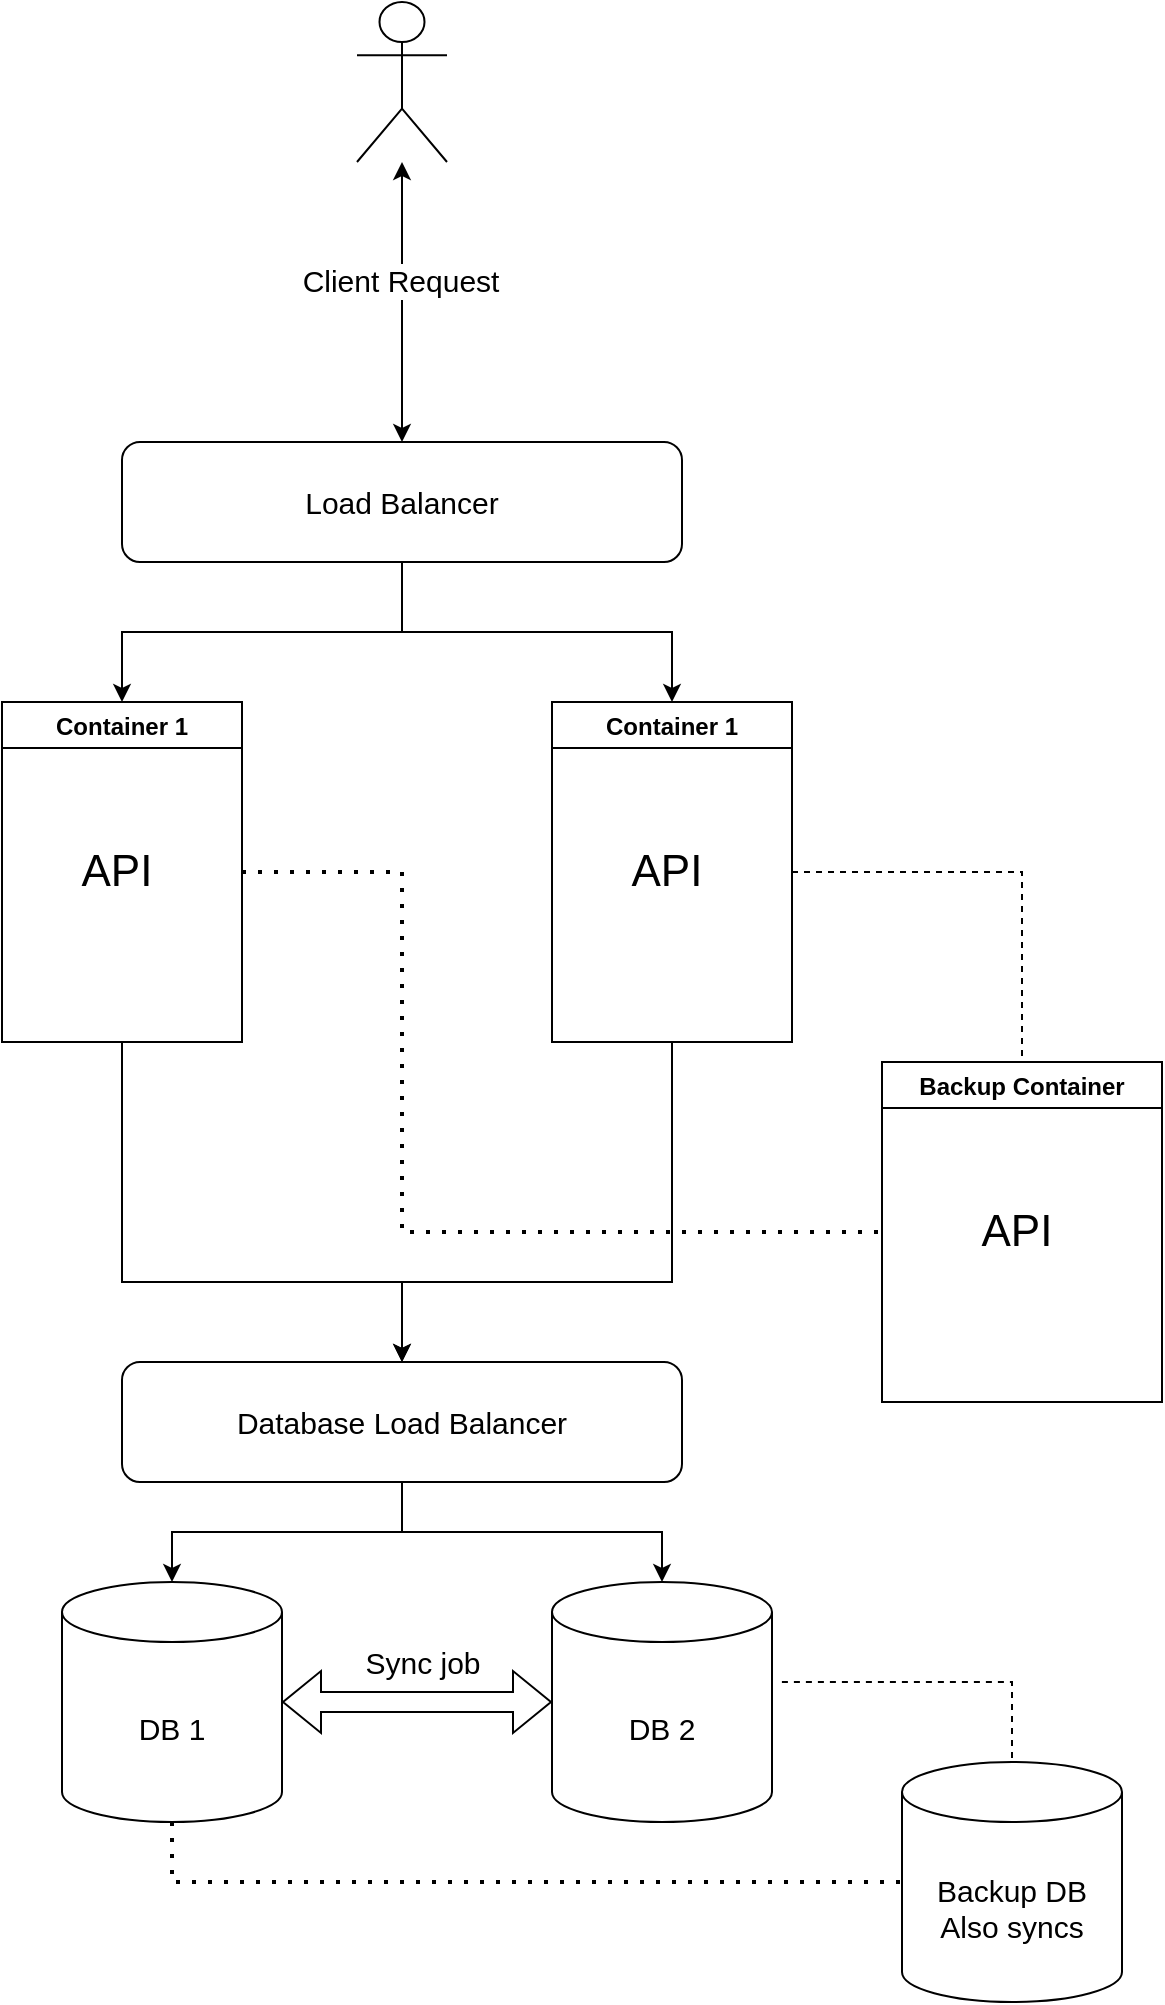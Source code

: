 <mxfile version="16.4.7" type="device"><diagram id="uHtdwRyZZTjZtNU13oP1" name="Page-1"><mxGraphModel dx="1310" dy="1104" grid="1" gridSize="10" guides="1" tooltips="1" connect="1" arrows="1" fold="1" page="1" pageScale="1" pageWidth="850" pageHeight="1100" math="0" shadow="0"><root><mxCell id="0"/><mxCell id="1" parent="0"/><mxCell id="PD0P9qQDzNwntF0Oz5rN-24" style="edgeStyle=orthogonalEdgeStyle;rounded=0;orthogonalLoop=1;jettySize=auto;html=1;entryX=0.5;entryY=0;entryDx=0;entryDy=0;fontSize=15;" edge="1" parent="1" source="PD0P9qQDzNwntF0Oz5rN-1" target="PD0P9qQDzNwntF0Oz5rN-23"><mxGeometry relative="1" as="geometry"><Array as="points"><mxPoint x="220" y="690"/><mxPoint x="360" y="690"/></Array></mxGeometry></mxCell><mxCell id="PD0P9qQDzNwntF0Oz5rN-1" value="Container 1" style="swimlane;" vertex="1" parent="1"><mxGeometry x="160" y="400" width="120" height="170" as="geometry"/></mxCell><mxCell id="PD0P9qQDzNwntF0Oz5rN-8" value="&lt;font style=&quot;font-size: 22px&quot;&gt;API&amp;nbsp;&lt;/font&gt;" style="text;html=1;align=center;verticalAlign=middle;resizable=0;points=[];autosize=1;strokeColor=none;fillColor=none;" vertex="1" parent="PD0P9qQDzNwntF0Oz5rN-1"><mxGeometry x="30" y="75" width="60" height="20" as="geometry"/></mxCell><mxCell id="PD0P9qQDzNwntF0Oz5rN-6" style="edgeStyle=orthogonalEdgeStyle;rounded=0;orthogonalLoop=1;jettySize=auto;html=1;" edge="1" parent="1" source="PD0P9qQDzNwntF0Oz5rN-3" target="PD0P9qQDzNwntF0Oz5rN-1"><mxGeometry relative="1" as="geometry"/></mxCell><mxCell id="PD0P9qQDzNwntF0Oz5rN-7" style="edgeStyle=orthogonalEdgeStyle;rounded=0;orthogonalLoop=1;jettySize=auto;html=1;entryX=0.5;entryY=0;entryDx=0;entryDy=0;" edge="1" parent="1" source="PD0P9qQDzNwntF0Oz5rN-3" target="PD0P9qQDzNwntF0Oz5rN-5"><mxGeometry relative="1" as="geometry"/></mxCell><mxCell id="PD0P9qQDzNwntF0Oz5rN-3" value="&lt;font style=&quot;font-size: 15px&quot;&gt;Load Balancer&lt;/font&gt;" style="rounded=1;whiteSpace=wrap;html=1;" vertex="1" parent="1"><mxGeometry x="220" y="270" width="280" height="60" as="geometry"/></mxCell><mxCell id="PD0P9qQDzNwntF0Oz5rN-25" style="edgeStyle=orthogonalEdgeStyle;rounded=0;orthogonalLoop=1;jettySize=auto;html=1;entryX=0.5;entryY=0;entryDx=0;entryDy=0;fontSize=15;" edge="1" parent="1" source="PD0P9qQDzNwntF0Oz5rN-5" target="PD0P9qQDzNwntF0Oz5rN-23"><mxGeometry relative="1" as="geometry"><Array as="points"><mxPoint x="495" y="690"/><mxPoint x="360" y="690"/></Array></mxGeometry></mxCell><mxCell id="PD0P9qQDzNwntF0Oz5rN-5" value="Container 1" style="swimlane;" vertex="1" parent="1"><mxGeometry x="435" y="400" width="120" height="170" as="geometry"/></mxCell><mxCell id="PD0P9qQDzNwntF0Oz5rN-9" value="&lt;font style=&quot;font-size: 22px&quot;&gt;API&amp;nbsp;&lt;/font&gt;" style="text;html=1;align=center;verticalAlign=middle;resizable=0;points=[];autosize=1;strokeColor=none;fillColor=none;" vertex="1" parent="PD0P9qQDzNwntF0Oz5rN-5"><mxGeometry x="30" y="75" width="60" height="20" as="geometry"/></mxCell><mxCell id="PD0P9qQDzNwntF0Oz5rN-11" value="" style="shape=umlActor;verticalLabelPosition=bottom;verticalAlign=top;html=1;outlineConnect=0;fontSize=22;" vertex="1" parent="1"><mxGeometry x="337.5" y="50" width="45" height="80" as="geometry"/></mxCell><mxCell id="PD0P9qQDzNwntF0Oz5rN-15" value="Backup Container" style="swimlane;" vertex="1" parent="1"><mxGeometry x="600" y="580" width="140" height="170" as="geometry"/></mxCell><mxCell id="PD0P9qQDzNwntF0Oz5rN-16" value="&lt;font style=&quot;font-size: 22px&quot;&gt;API&amp;nbsp;&lt;/font&gt;" style="text;html=1;align=center;verticalAlign=middle;resizable=0;points=[];autosize=1;strokeColor=none;fillColor=none;" vertex="1" parent="PD0P9qQDzNwntF0Oz5rN-15"><mxGeometry x="40" y="75" width="60" height="20" as="geometry"/></mxCell><mxCell id="PD0P9qQDzNwntF0Oz5rN-20" value="" style="endArrow=none;dashed=1;html=1;rounded=0;fontSize=22;entryX=0.5;entryY=0;entryDx=0;entryDy=0;exitX=1;exitY=0.5;exitDx=0;exitDy=0;" edge="1" parent="1" source="PD0P9qQDzNwntF0Oz5rN-5" target="PD0P9qQDzNwntF0Oz5rN-15"><mxGeometry width="50" height="50" relative="1" as="geometry"><mxPoint x="480" y="590" as="sourcePoint"/><mxPoint x="530" y="540" as="targetPoint"/><Array as="points"><mxPoint x="670" y="485"/></Array></mxGeometry></mxCell><mxCell id="PD0P9qQDzNwntF0Oz5rN-21" value="" style="endArrow=none;dashed=1;html=1;dashPattern=1 3;strokeWidth=2;rounded=0;fontSize=22;entryX=0;entryY=0.5;entryDx=0;entryDy=0;exitX=1;exitY=0.5;exitDx=0;exitDy=0;" edge="1" parent="1" source="PD0P9qQDzNwntF0Oz5rN-1" target="PD0P9qQDzNwntF0Oz5rN-15"><mxGeometry width="50" height="50" relative="1" as="geometry"><mxPoint x="480" y="590" as="sourcePoint"/><mxPoint x="530" y="540" as="targetPoint"/><Array as="points"><mxPoint x="360" y="485"/><mxPoint x="360" y="665"/></Array></mxGeometry></mxCell><mxCell id="PD0P9qQDzNwntF0Oz5rN-34" style="edgeStyle=orthogonalEdgeStyle;rounded=0;orthogonalLoop=1;jettySize=auto;html=1;fontSize=15;" edge="1" parent="1" source="PD0P9qQDzNwntF0Oz5rN-23" target="PD0P9qQDzNwntF0Oz5rN-30"><mxGeometry relative="1" as="geometry"/></mxCell><mxCell id="PD0P9qQDzNwntF0Oz5rN-35" style="edgeStyle=orthogonalEdgeStyle;rounded=0;orthogonalLoop=1;jettySize=auto;html=1;fontSize=15;" edge="1" parent="1" source="PD0P9qQDzNwntF0Oz5rN-23" target="PD0P9qQDzNwntF0Oz5rN-27"><mxGeometry relative="1" as="geometry"/></mxCell><mxCell id="PD0P9qQDzNwntF0Oz5rN-23" value="&lt;font style=&quot;font-size: 15px&quot;&gt;Database Load Balancer&lt;/font&gt;" style="rounded=1;whiteSpace=wrap;html=1;" vertex="1" parent="1"><mxGeometry x="220" y="730" width="280" height="60" as="geometry"/></mxCell><mxCell id="PD0P9qQDzNwntF0Oz5rN-27" value="DB 2" style="shape=cylinder3;whiteSpace=wrap;html=1;boundedLbl=1;backgroundOutline=1;size=15;fontSize=15;" vertex="1" parent="1"><mxGeometry x="435" y="840" width="110" height="120" as="geometry"/></mxCell><mxCell id="PD0P9qQDzNwntF0Oz5rN-29" value="Backup DB&lt;br&gt;Also syncs" style="shape=cylinder3;whiteSpace=wrap;html=1;boundedLbl=1;backgroundOutline=1;size=15;fontSize=15;" vertex="1" parent="1"><mxGeometry x="610" y="930" width="110" height="120" as="geometry"/></mxCell><mxCell id="PD0P9qQDzNwntF0Oz5rN-30" value="DB 1" style="shape=cylinder3;whiteSpace=wrap;html=1;boundedLbl=1;backgroundOutline=1;size=15;fontSize=15;" vertex="1" parent="1"><mxGeometry x="190" y="840" width="110" height="120" as="geometry"/></mxCell><mxCell id="PD0P9qQDzNwntF0Oz5rN-31" value="" style="endArrow=none;dashed=1;html=1;dashPattern=1 3;strokeWidth=2;rounded=0;fontSize=22;entryX=0;entryY=0.5;entryDx=0;entryDy=0;entryPerimeter=0;exitX=0.5;exitY=1;exitDx=0;exitDy=0;exitPerimeter=0;" edge="1" parent="1" source="PD0P9qQDzNwntF0Oz5rN-30" target="PD0P9qQDzNwntF0Oz5rN-29"><mxGeometry width="50" height="50" relative="1" as="geometry"><mxPoint x="300" y="900" as="sourcePoint"/><mxPoint x="620" y="1080" as="targetPoint"/><Array as="points"><mxPoint x="245" y="990"/><mxPoint x="380" y="990"/></Array></mxGeometry></mxCell><mxCell id="PD0P9qQDzNwntF0Oz5rN-33" value="" style="endArrow=none;dashed=1;html=1;rounded=0;fontSize=15;exitX=1.045;exitY=0.417;exitDx=0;exitDy=0;exitPerimeter=0;entryX=0.5;entryY=0;entryDx=0;entryDy=0;entryPerimeter=0;" edge="1" parent="1" source="PD0P9qQDzNwntF0Oz5rN-27" target="PD0P9qQDzNwntF0Oz5rN-29"><mxGeometry width="50" height="50" relative="1" as="geometry"><mxPoint x="540" y="900" as="sourcePoint"/><mxPoint x="590" y="850" as="targetPoint"/><Array as="points"><mxPoint x="665" y="890"/></Array></mxGeometry></mxCell><mxCell id="PD0P9qQDzNwntF0Oz5rN-37" value="" style="endArrow=classic;startArrow=classic;html=1;rounded=0;fontSize=15;exitX=0.5;exitY=0;exitDx=0;exitDy=0;" edge="1" parent="1" source="PD0P9qQDzNwntF0Oz5rN-3" target="PD0P9qQDzNwntF0Oz5rN-11"><mxGeometry width="50" height="50" relative="1" as="geometry"><mxPoint x="510" y="580" as="sourcePoint"/><mxPoint x="560" y="530" as="targetPoint"/></mxGeometry></mxCell><mxCell id="PD0P9qQDzNwntF0Oz5rN-38" value="Client Request" style="edgeLabel;html=1;align=center;verticalAlign=middle;resizable=0;points=[];fontSize=15;" vertex="1" connectable="0" parent="PD0P9qQDzNwntF0Oz5rN-37"><mxGeometry x="0.157" y="1" relative="1" as="geometry"><mxPoint as="offset"/></mxGeometry></mxCell><mxCell id="PD0P9qQDzNwntF0Oz5rN-39" value="" style="shape=flexArrow;endArrow=classic;startArrow=classic;html=1;rounded=0;fontSize=15;" edge="1" parent="1" target="PD0P9qQDzNwntF0Oz5rN-27"><mxGeometry width="100" height="100" relative="1" as="geometry"><mxPoint x="300" y="900" as="sourcePoint"/><mxPoint x="400" y="810" as="targetPoint"/></mxGeometry></mxCell><mxCell id="PD0P9qQDzNwntF0Oz5rN-40" value="Sync job" style="edgeLabel;html=1;align=center;verticalAlign=middle;resizable=0;points=[];fontSize=15;" vertex="1" connectable="0" parent="PD0P9qQDzNwntF0Oz5rN-39"><mxGeometry x="0.481" y="1" relative="1" as="geometry"><mxPoint x="-30" y="-19" as="offset"/></mxGeometry></mxCell></root></mxGraphModel></diagram></mxfile>